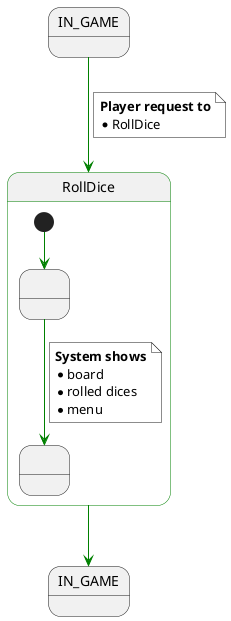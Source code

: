 @startuml

state IN_GAME
state IN_GAME2 as "IN_GAME"

state RollDice ##green {
    state " " as 1
    state " " as 2

    [*] -[#green]-> 1
    1 -[#green]-> 2
    note on link #white
        <b>System shows</b>
        * board
        * rolled dices
        * menu
    end note

}

IN_GAME -[#green]-> RollDice
note on link #white
    <b>Player request to</b>
    * RollDice
end note

RollDice -[#green]-> IN_GAME2